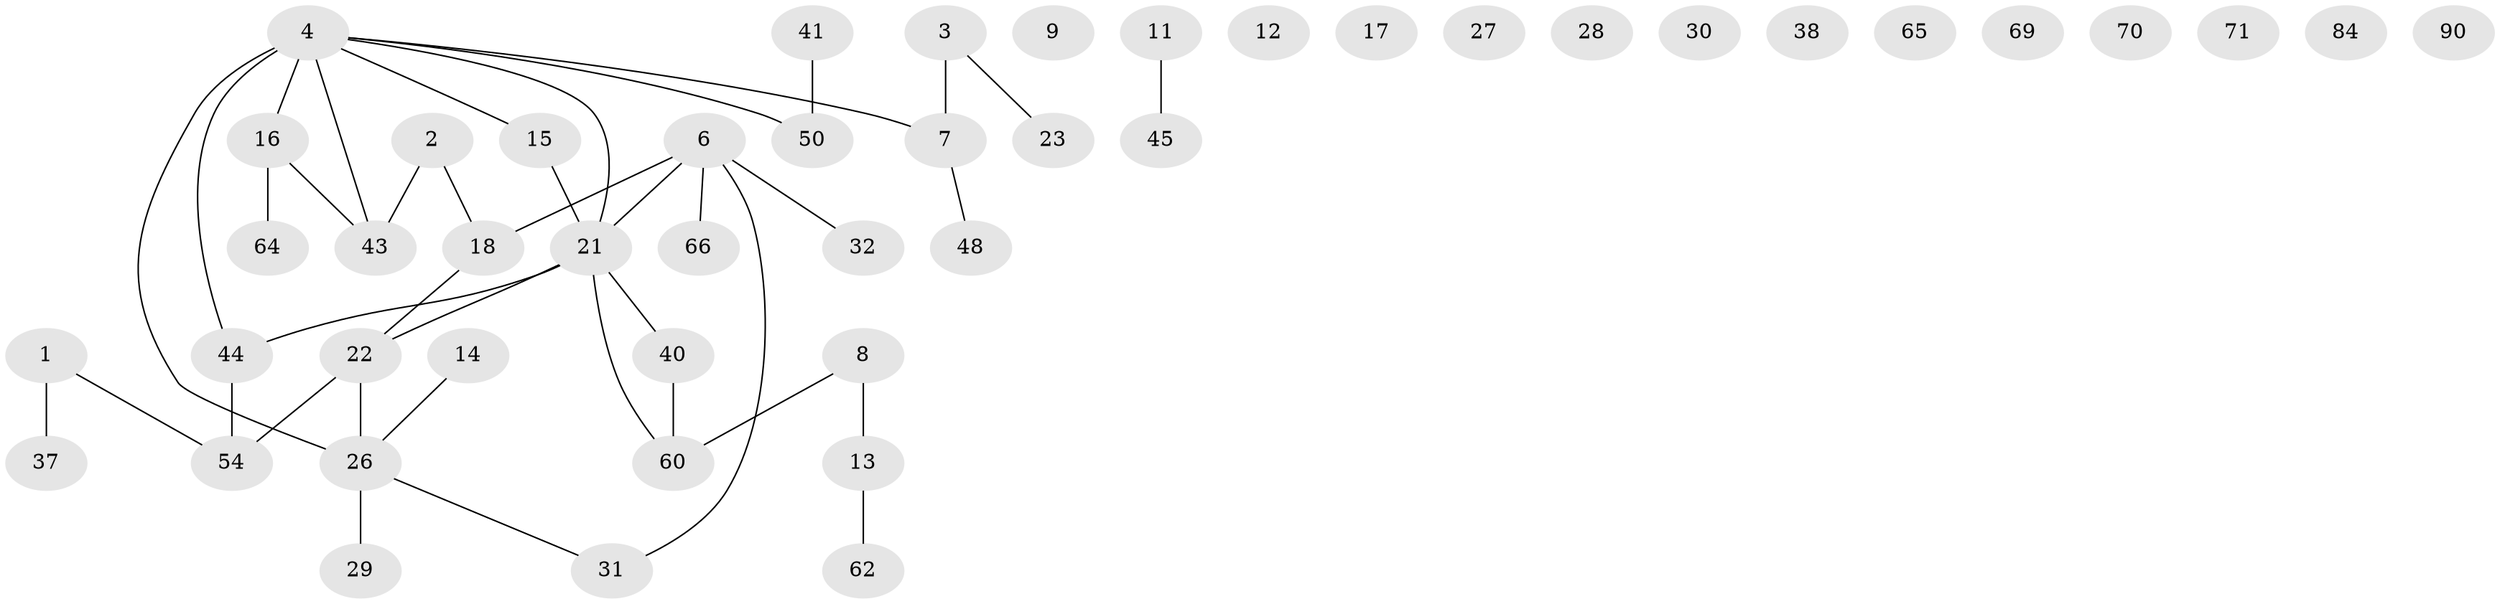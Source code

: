 // original degree distribution, {3: 0.22580645161290322, 2: 0.25806451612903225, 5: 0.03225806451612903, 1: 0.3010752688172043, 0: 0.11827956989247312, 4: 0.06451612903225806}
// Generated by graph-tools (version 1.1) at 2025/13/03/09/25 04:13:03]
// undirected, 46 vertices, 40 edges
graph export_dot {
graph [start="1"]
  node [color=gray90,style=filled];
  1 [super="+77+79+5"];
  2 [super="+61+81"];
  3;
  4 [super="+49+24+46+36"];
  6 [super="+35"];
  7 [super="+68+85"];
  8 [super="+10"];
  9;
  11 [super="+56"];
  12;
  13 [super="+20"];
  14;
  15;
  16 [super="+51+47"];
  17 [super="+19"];
  18;
  21 [super="+33+92+63"];
  22 [super="+25+39+86"];
  23 [super="+42"];
  26 [super="+52"];
  27;
  28 [super="+57"];
  29 [super="+88"];
  30;
  31 [super="+74"];
  32;
  37 [super="+67"];
  38;
  40;
  41;
  43 [super="+82"];
  44;
  45 [super="+58"];
  48;
  50 [super="+73"];
  54 [super="+76"];
  60 [super="+91+72"];
  62;
  64;
  65;
  66;
  69;
  70;
  71;
  84;
  90;
  1 -- 54;
  1 -- 37;
  2 -- 43;
  2 -- 18;
  3 -- 23;
  3 -- 7;
  4 -- 16 [weight=2];
  4 -- 21;
  4 -- 44;
  4 -- 15;
  4 -- 26 [weight=2];
  4 -- 50;
  4 -- 7;
  4 -- 43;
  6 -- 18;
  6 -- 32;
  6 -- 66;
  6 -- 31;
  6 -- 21;
  7 -- 48;
  8 -- 60;
  8 -- 13;
  11 -- 45;
  13 -- 62;
  14 -- 26;
  15 -- 21;
  16 -- 64;
  16 -- 43;
  18 -- 22;
  21 -- 40;
  21 -- 44;
  21 -- 60;
  21 -- 22;
  22 -- 54;
  22 -- 26;
  26 -- 31;
  26 -- 29;
  40 -- 60;
  41 -- 50;
  44 -- 54;
}
